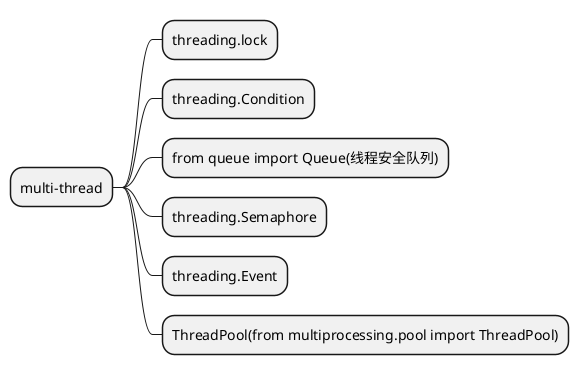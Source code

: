 @startmindmap
* multi-thread
*** threading.lock
*** threading.Condition
*** from queue import Queue(线程安全队列)
*** threading.Semaphore
*** threading.Event
*** ThreadPool(from multiprocessing.pool import ThreadPool)
@endmindmap